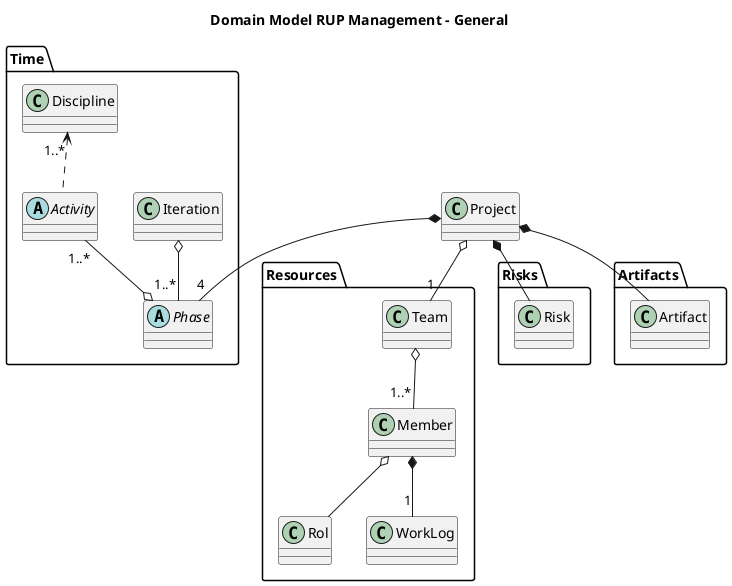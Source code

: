 @startuml

top to bottom direction
title Domain Model RUP Management - General

Class Project
Abstract Class Time.Phase
Class Time.Iteration
Class Time.Discipline
Class Resources.Rol
Class Resources.Team
Class Risks.Risk
Class Artifacts.Artifact

Abstract Class Time.Activity
Class Resources.Member

Project *-- Risks.Risk
Project o-- "1" Resources.Team
Project *-- Artifacts.Artifact
Project *-- "4" Time.Phase
Time.Iteration o-- "1..*" Time.Phase 
Time.Activity "1..*" --o Time.Phase
Time.Discipline "1..*" <.. Time.Activity
Resources.Team o-- "1..*" Resources.Member
Resources.Member *-- "1" Resources.WorkLog
'Time.Activity o-- Resources.Rol
Resources.Member o-- Resources.Rol

@enduml